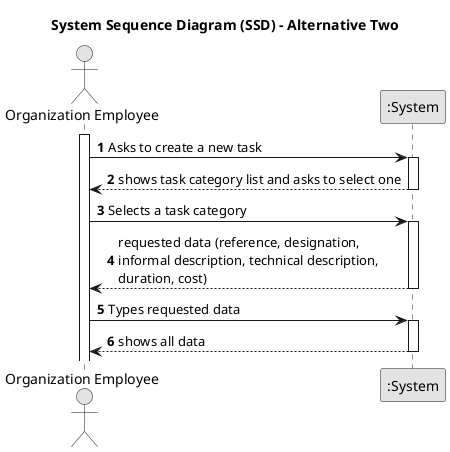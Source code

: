 @startuml
skinparam monochrome true
skinparam packageStyle rectangle
skinparam shadowing false

title System Sequence Diagram (SSD) - Alternative Two

autonumber

actor "Organization Employee" as Employee
participant ":System" as System

activate Employee

Employee -> System : Asks to create a new task
activate System

    System --> Employee : shows task category list and asks to select one
deactivate System

Employee -> System : Selects a task category
activate System

    System --> Employee : requested data (reference, designation, \ninformal description, technical description,\nduration, cost)
deactivate System

Employee -> System : Types requested data
activate System

    System --> Employee : shows all data
deactivate System


@enduml